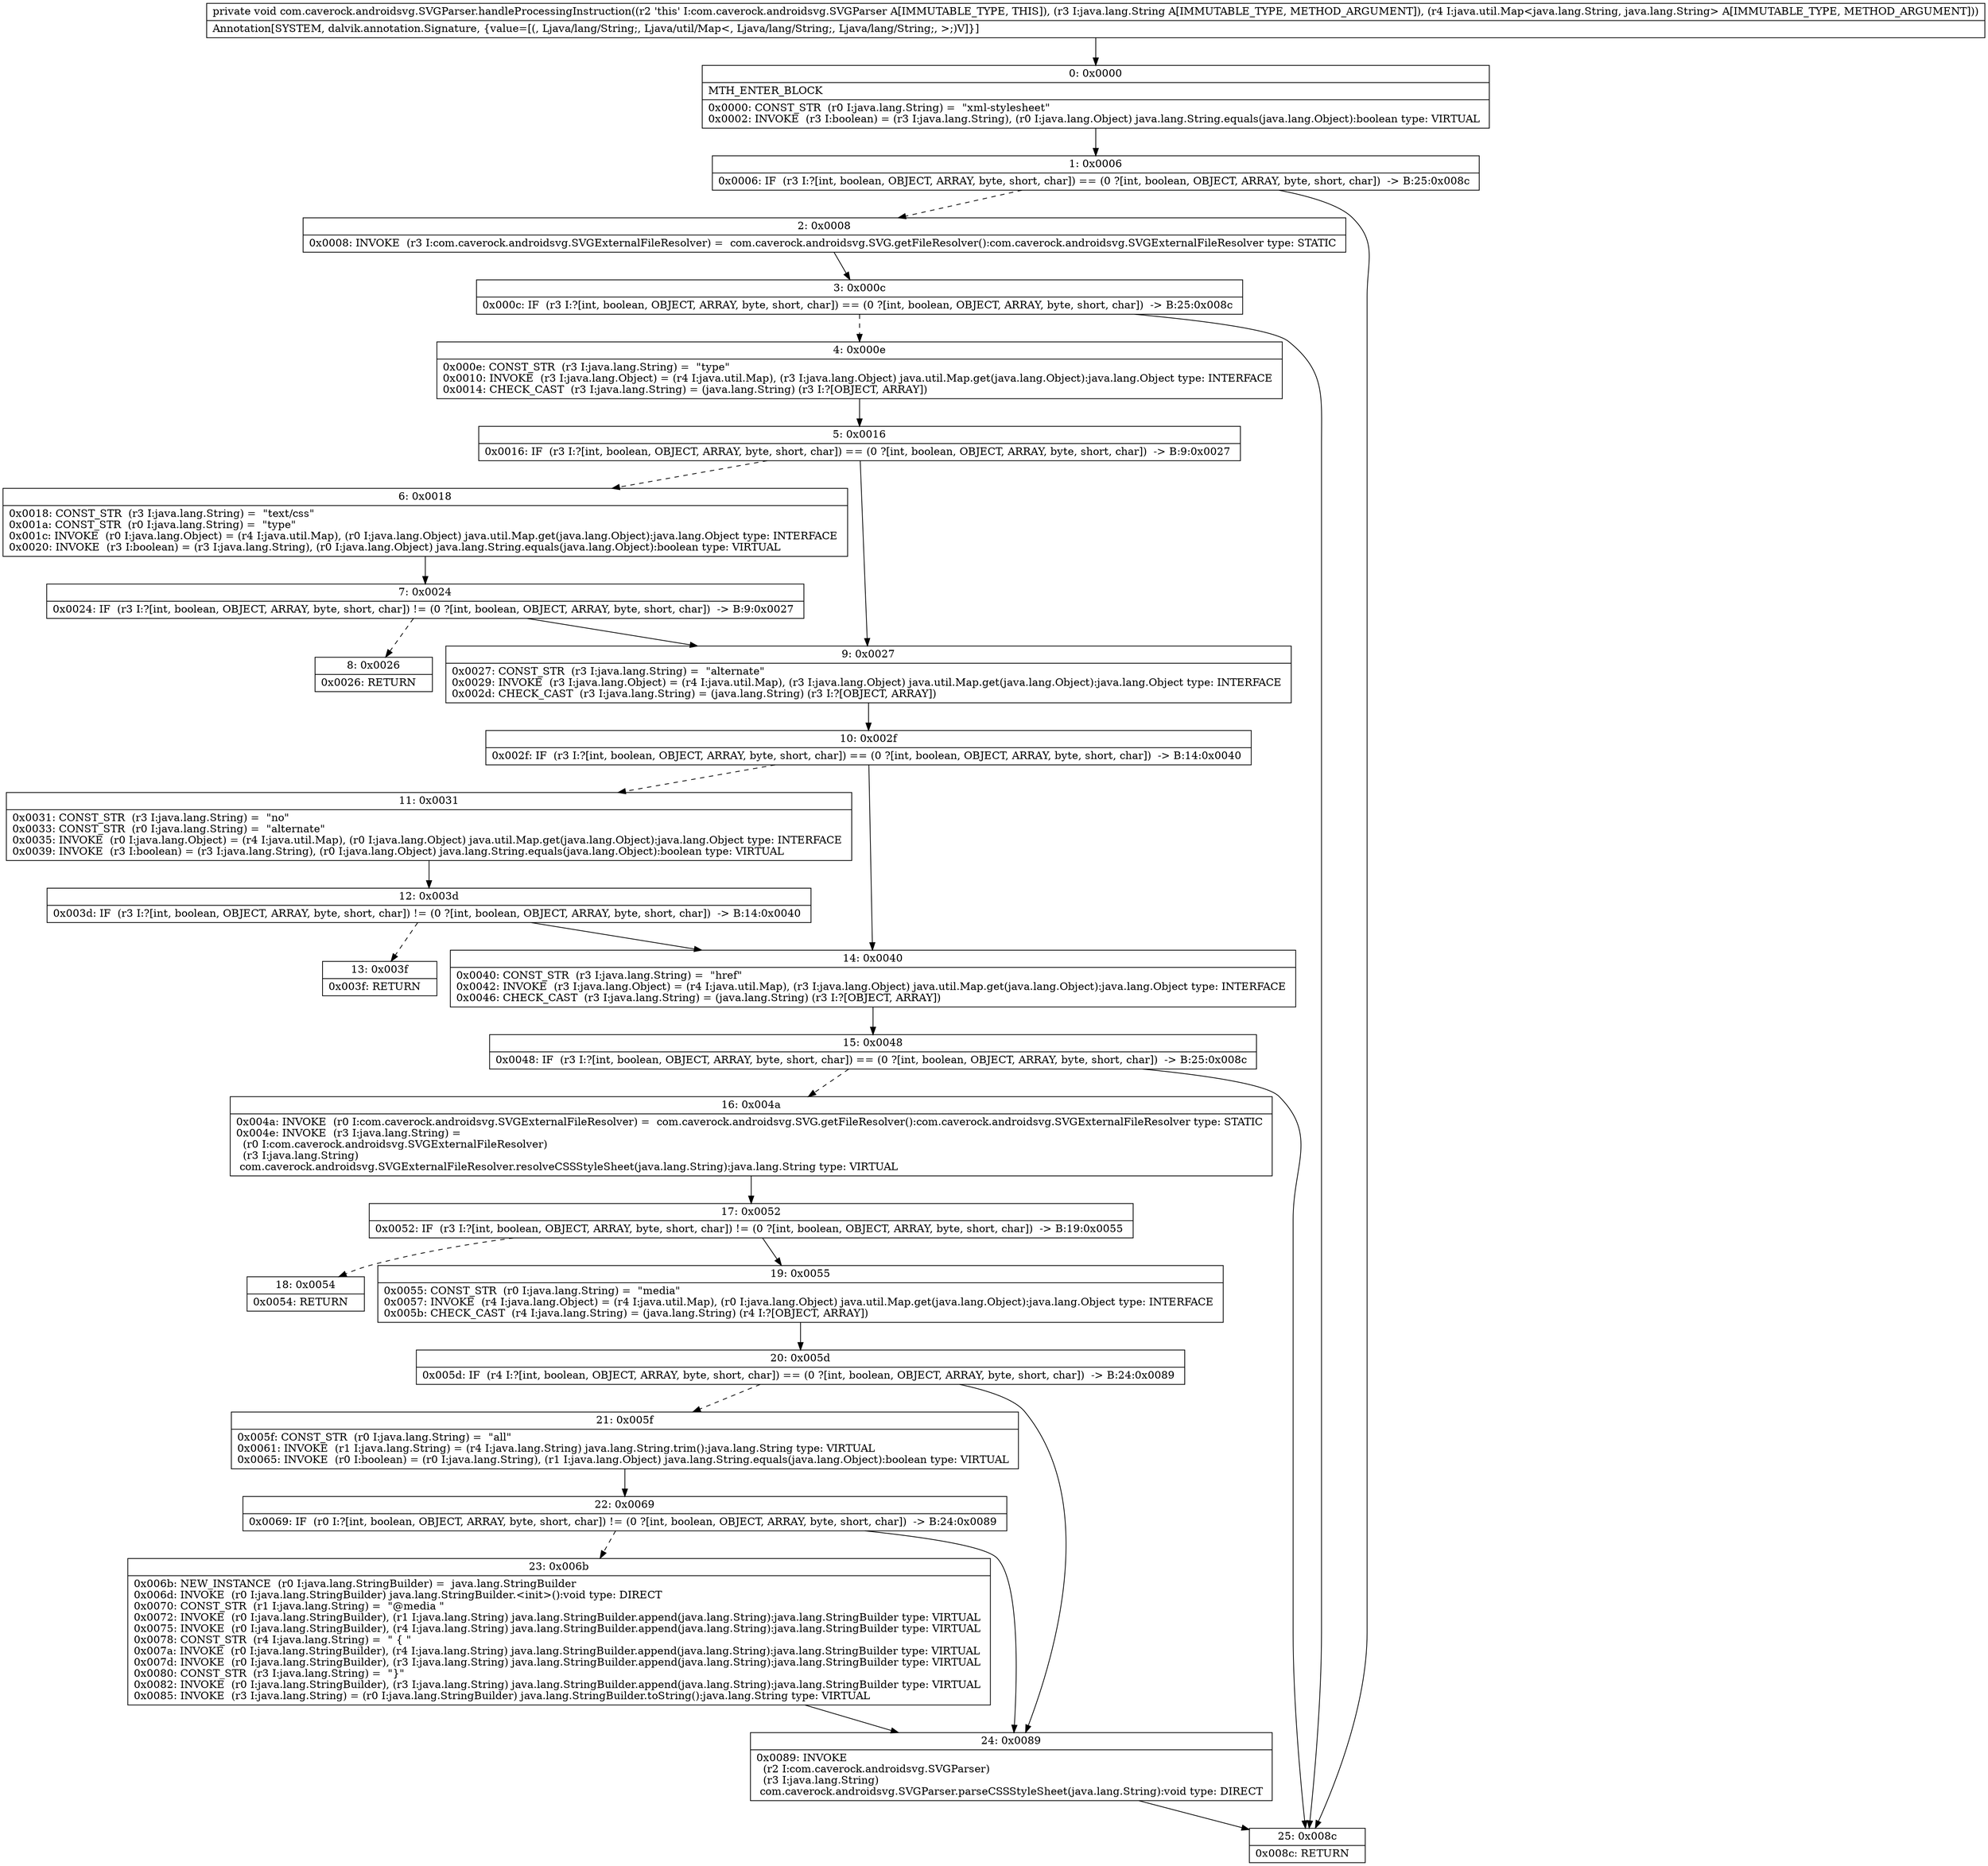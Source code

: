 digraph "CFG forcom.caverock.androidsvg.SVGParser.handleProcessingInstruction(Ljava\/lang\/String;Ljava\/util\/Map;)V" {
Node_0 [shape=record,label="{0\:\ 0x0000|MTH_ENTER_BLOCK\l|0x0000: CONST_STR  (r0 I:java.lang.String) =  \"xml\-stylesheet\" \l0x0002: INVOKE  (r3 I:boolean) = (r3 I:java.lang.String), (r0 I:java.lang.Object) java.lang.String.equals(java.lang.Object):boolean type: VIRTUAL \l}"];
Node_1 [shape=record,label="{1\:\ 0x0006|0x0006: IF  (r3 I:?[int, boolean, OBJECT, ARRAY, byte, short, char]) == (0 ?[int, boolean, OBJECT, ARRAY, byte, short, char])  \-\> B:25:0x008c \l}"];
Node_2 [shape=record,label="{2\:\ 0x0008|0x0008: INVOKE  (r3 I:com.caverock.androidsvg.SVGExternalFileResolver) =  com.caverock.androidsvg.SVG.getFileResolver():com.caverock.androidsvg.SVGExternalFileResolver type: STATIC \l}"];
Node_3 [shape=record,label="{3\:\ 0x000c|0x000c: IF  (r3 I:?[int, boolean, OBJECT, ARRAY, byte, short, char]) == (0 ?[int, boolean, OBJECT, ARRAY, byte, short, char])  \-\> B:25:0x008c \l}"];
Node_4 [shape=record,label="{4\:\ 0x000e|0x000e: CONST_STR  (r3 I:java.lang.String) =  \"type\" \l0x0010: INVOKE  (r3 I:java.lang.Object) = (r4 I:java.util.Map), (r3 I:java.lang.Object) java.util.Map.get(java.lang.Object):java.lang.Object type: INTERFACE \l0x0014: CHECK_CAST  (r3 I:java.lang.String) = (java.lang.String) (r3 I:?[OBJECT, ARRAY]) \l}"];
Node_5 [shape=record,label="{5\:\ 0x0016|0x0016: IF  (r3 I:?[int, boolean, OBJECT, ARRAY, byte, short, char]) == (0 ?[int, boolean, OBJECT, ARRAY, byte, short, char])  \-\> B:9:0x0027 \l}"];
Node_6 [shape=record,label="{6\:\ 0x0018|0x0018: CONST_STR  (r3 I:java.lang.String) =  \"text\/css\" \l0x001a: CONST_STR  (r0 I:java.lang.String) =  \"type\" \l0x001c: INVOKE  (r0 I:java.lang.Object) = (r4 I:java.util.Map), (r0 I:java.lang.Object) java.util.Map.get(java.lang.Object):java.lang.Object type: INTERFACE \l0x0020: INVOKE  (r3 I:boolean) = (r3 I:java.lang.String), (r0 I:java.lang.Object) java.lang.String.equals(java.lang.Object):boolean type: VIRTUAL \l}"];
Node_7 [shape=record,label="{7\:\ 0x0024|0x0024: IF  (r3 I:?[int, boolean, OBJECT, ARRAY, byte, short, char]) != (0 ?[int, boolean, OBJECT, ARRAY, byte, short, char])  \-\> B:9:0x0027 \l}"];
Node_8 [shape=record,label="{8\:\ 0x0026|0x0026: RETURN   \l}"];
Node_9 [shape=record,label="{9\:\ 0x0027|0x0027: CONST_STR  (r3 I:java.lang.String) =  \"alternate\" \l0x0029: INVOKE  (r3 I:java.lang.Object) = (r4 I:java.util.Map), (r3 I:java.lang.Object) java.util.Map.get(java.lang.Object):java.lang.Object type: INTERFACE \l0x002d: CHECK_CAST  (r3 I:java.lang.String) = (java.lang.String) (r3 I:?[OBJECT, ARRAY]) \l}"];
Node_10 [shape=record,label="{10\:\ 0x002f|0x002f: IF  (r3 I:?[int, boolean, OBJECT, ARRAY, byte, short, char]) == (0 ?[int, boolean, OBJECT, ARRAY, byte, short, char])  \-\> B:14:0x0040 \l}"];
Node_11 [shape=record,label="{11\:\ 0x0031|0x0031: CONST_STR  (r3 I:java.lang.String) =  \"no\" \l0x0033: CONST_STR  (r0 I:java.lang.String) =  \"alternate\" \l0x0035: INVOKE  (r0 I:java.lang.Object) = (r4 I:java.util.Map), (r0 I:java.lang.Object) java.util.Map.get(java.lang.Object):java.lang.Object type: INTERFACE \l0x0039: INVOKE  (r3 I:boolean) = (r3 I:java.lang.String), (r0 I:java.lang.Object) java.lang.String.equals(java.lang.Object):boolean type: VIRTUAL \l}"];
Node_12 [shape=record,label="{12\:\ 0x003d|0x003d: IF  (r3 I:?[int, boolean, OBJECT, ARRAY, byte, short, char]) != (0 ?[int, boolean, OBJECT, ARRAY, byte, short, char])  \-\> B:14:0x0040 \l}"];
Node_13 [shape=record,label="{13\:\ 0x003f|0x003f: RETURN   \l}"];
Node_14 [shape=record,label="{14\:\ 0x0040|0x0040: CONST_STR  (r3 I:java.lang.String) =  \"href\" \l0x0042: INVOKE  (r3 I:java.lang.Object) = (r4 I:java.util.Map), (r3 I:java.lang.Object) java.util.Map.get(java.lang.Object):java.lang.Object type: INTERFACE \l0x0046: CHECK_CAST  (r3 I:java.lang.String) = (java.lang.String) (r3 I:?[OBJECT, ARRAY]) \l}"];
Node_15 [shape=record,label="{15\:\ 0x0048|0x0048: IF  (r3 I:?[int, boolean, OBJECT, ARRAY, byte, short, char]) == (0 ?[int, boolean, OBJECT, ARRAY, byte, short, char])  \-\> B:25:0x008c \l}"];
Node_16 [shape=record,label="{16\:\ 0x004a|0x004a: INVOKE  (r0 I:com.caverock.androidsvg.SVGExternalFileResolver) =  com.caverock.androidsvg.SVG.getFileResolver():com.caverock.androidsvg.SVGExternalFileResolver type: STATIC \l0x004e: INVOKE  (r3 I:java.lang.String) = \l  (r0 I:com.caverock.androidsvg.SVGExternalFileResolver)\l  (r3 I:java.lang.String)\l com.caverock.androidsvg.SVGExternalFileResolver.resolveCSSStyleSheet(java.lang.String):java.lang.String type: VIRTUAL \l}"];
Node_17 [shape=record,label="{17\:\ 0x0052|0x0052: IF  (r3 I:?[int, boolean, OBJECT, ARRAY, byte, short, char]) != (0 ?[int, boolean, OBJECT, ARRAY, byte, short, char])  \-\> B:19:0x0055 \l}"];
Node_18 [shape=record,label="{18\:\ 0x0054|0x0054: RETURN   \l}"];
Node_19 [shape=record,label="{19\:\ 0x0055|0x0055: CONST_STR  (r0 I:java.lang.String) =  \"media\" \l0x0057: INVOKE  (r4 I:java.lang.Object) = (r4 I:java.util.Map), (r0 I:java.lang.Object) java.util.Map.get(java.lang.Object):java.lang.Object type: INTERFACE \l0x005b: CHECK_CAST  (r4 I:java.lang.String) = (java.lang.String) (r4 I:?[OBJECT, ARRAY]) \l}"];
Node_20 [shape=record,label="{20\:\ 0x005d|0x005d: IF  (r4 I:?[int, boolean, OBJECT, ARRAY, byte, short, char]) == (0 ?[int, boolean, OBJECT, ARRAY, byte, short, char])  \-\> B:24:0x0089 \l}"];
Node_21 [shape=record,label="{21\:\ 0x005f|0x005f: CONST_STR  (r0 I:java.lang.String) =  \"all\" \l0x0061: INVOKE  (r1 I:java.lang.String) = (r4 I:java.lang.String) java.lang.String.trim():java.lang.String type: VIRTUAL \l0x0065: INVOKE  (r0 I:boolean) = (r0 I:java.lang.String), (r1 I:java.lang.Object) java.lang.String.equals(java.lang.Object):boolean type: VIRTUAL \l}"];
Node_22 [shape=record,label="{22\:\ 0x0069|0x0069: IF  (r0 I:?[int, boolean, OBJECT, ARRAY, byte, short, char]) != (0 ?[int, boolean, OBJECT, ARRAY, byte, short, char])  \-\> B:24:0x0089 \l}"];
Node_23 [shape=record,label="{23\:\ 0x006b|0x006b: NEW_INSTANCE  (r0 I:java.lang.StringBuilder) =  java.lang.StringBuilder \l0x006d: INVOKE  (r0 I:java.lang.StringBuilder) java.lang.StringBuilder.\<init\>():void type: DIRECT \l0x0070: CONST_STR  (r1 I:java.lang.String) =  \"@media \" \l0x0072: INVOKE  (r0 I:java.lang.StringBuilder), (r1 I:java.lang.String) java.lang.StringBuilder.append(java.lang.String):java.lang.StringBuilder type: VIRTUAL \l0x0075: INVOKE  (r0 I:java.lang.StringBuilder), (r4 I:java.lang.String) java.lang.StringBuilder.append(java.lang.String):java.lang.StringBuilder type: VIRTUAL \l0x0078: CONST_STR  (r4 I:java.lang.String) =  \" \{ \" \l0x007a: INVOKE  (r0 I:java.lang.StringBuilder), (r4 I:java.lang.String) java.lang.StringBuilder.append(java.lang.String):java.lang.StringBuilder type: VIRTUAL \l0x007d: INVOKE  (r0 I:java.lang.StringBuilder), (r3 I:java.lang.String) java.lang.StringBuilder.append(java.lang.String):java.lang.StringBuilder type: VIRTUAL \l0x0080: CONST_STR  (r3 I:java.lang.String) =  \"\}\" \l0x0082: INVOKE  (r0 I:java.lang.StringBuilder), (r3 I:java.lang.String) java.lang.StringBuilder.append(java.lang.String):java.lang.StringBuilder type: VIRTUAL \l0x0085: INVOKE  (r3 I:java.lang.String) = (r0 I:java.lang.StringBuilder) java.lang.StringBuilder.toString():java.lang.String type: VIRTUAL \l}"];
Node_24 [shape=record,label="{24\:\ 0x0089|0x0089: INVOKE  \l  (r2 I:com.caverock.androidsvg.SVGParser)\l  (r3 I:java.lang.String)\l com.caverock.androidsvg.SVGParser.parseCSSStyleSheet(java.lang.String):void type: DIRECT \l}"];
Node_25 [shape=record,label="{25\:\ 0x008c|0x008c: RETURN   \l}"];
MethodNode[shape=record,label="{private void com.caverock.androidsvg.SVGParser.handleProcessingInstruction((r2 'this' I:com.caverock.androidsvg.SVGParser A[IMMUTABLE_TYPE, THIS]), (r3 I:java.lang.String A[IMMUTABLE_TYPE, METHOD_ARGUMENT]), (r4 I:java.util.Map\<java.lang.String, java.lang.String\> A[IMMUTABLE_TYPE, METHOD_ARGUMENT]))  | Annotation[SYSTEM, dalvik.annotation.Signature, \{value=[(, Ljava\/lang\/String;, Ljava\/util\/Map\<, Ljava\/lang\/String;, Ljava\/lang\/String;, \>;)V]\}]\l}"];
MethodNode -> Node_0;
Node_0 -> Node_1;
Node_1 -> Node_2[style=dashed];
Node_1 -> Node_25;
Node_2 -> Node_3;
Node_3 -> Node_4[style=dashed];
Node_3 -> Node_25;
Node_4 -> Node_5;
Node_5 -> Node_6[style=dashed];
Node_5 -> Node_9;
Node_6 -> Node_7;
Node_7 -> Node_8[style=dashed];
Node_7 -> Node_9;
Node_9 -> Node_10;
Node_10 -> Node_11[style=dashed];
Node_10 -> Node_14;
Node_11 -> Node_12;
Node_12 -> Node_13[style=dashed];
Node_12 -> Node_14;
Node_14 -> Node_15;
Node_15 -> Node_16[style=dashed];
Node_15 -> Node_25;
Node_16 -> Node_17;
Node_17 -> Node_18[style=dashed];
Node_17 -> Node_19;
Node_19 -> Node_20;
Node_20 -> Node_21[style=dashed];
Node_20 -> Node_24;
Node_21 -> Node_22;
Node_22 -> Node_23[style=dashed];
Node_22 -> Node_24;
Node_23 -> Node_24;
Node_24 -> Node_25;
}

